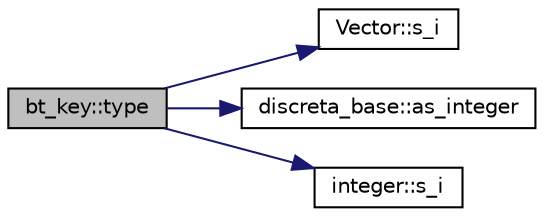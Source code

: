 digraph "bt_key::type"
{
  edge [fontname="Helvetica",fontsize="10",labelfontname="Helvetica",labelfontsize="10"];
  node [fontname="Helvetica",fontsize="10",shape=record];
  rankdir="LR";
  Node2086 [label="bt_key::type",height=0.2,width=0.4,color="black", fillcolor="grey75", style="filled", fontcolor="black"];
  Node2086 -> Node2087 [color="midnightblue",fontsize="10",style="solid",fontname="Helvetica"];
  Node2087 [label="Vector::s_i",height=0.2,width=0.4,color="black", fillcolor="white", style="filled",URL="$d5/db2/class_vector.html#a1c4fe1752523df8119f70dd550244871"];
  Node2086 -> Node2088 [color="midnightblue",fontsize="10",style="solid",fontname="Helvetica"];
  Node2088 [label="discreta_base::as_integer",height=0.2,width=0.4,color="black", fillcolor="white", style="filled",URL="$d7/d71/classdiscreta__base.html#a00d7691eaf874fd283d942692fe8dd26"];
  Node2086 -> Node2089 [color="midnightblue",fontsize="10",style="solid",fontname="Helvetica"];
  Node2089 [label="integer::s_i",height=0.2,width=0.4,color="black", fillcolor="white", style="filled",URL="$d0/de5/classinteger.html#adf28e9f94d4c844adaa950deeb80b904"];
}

